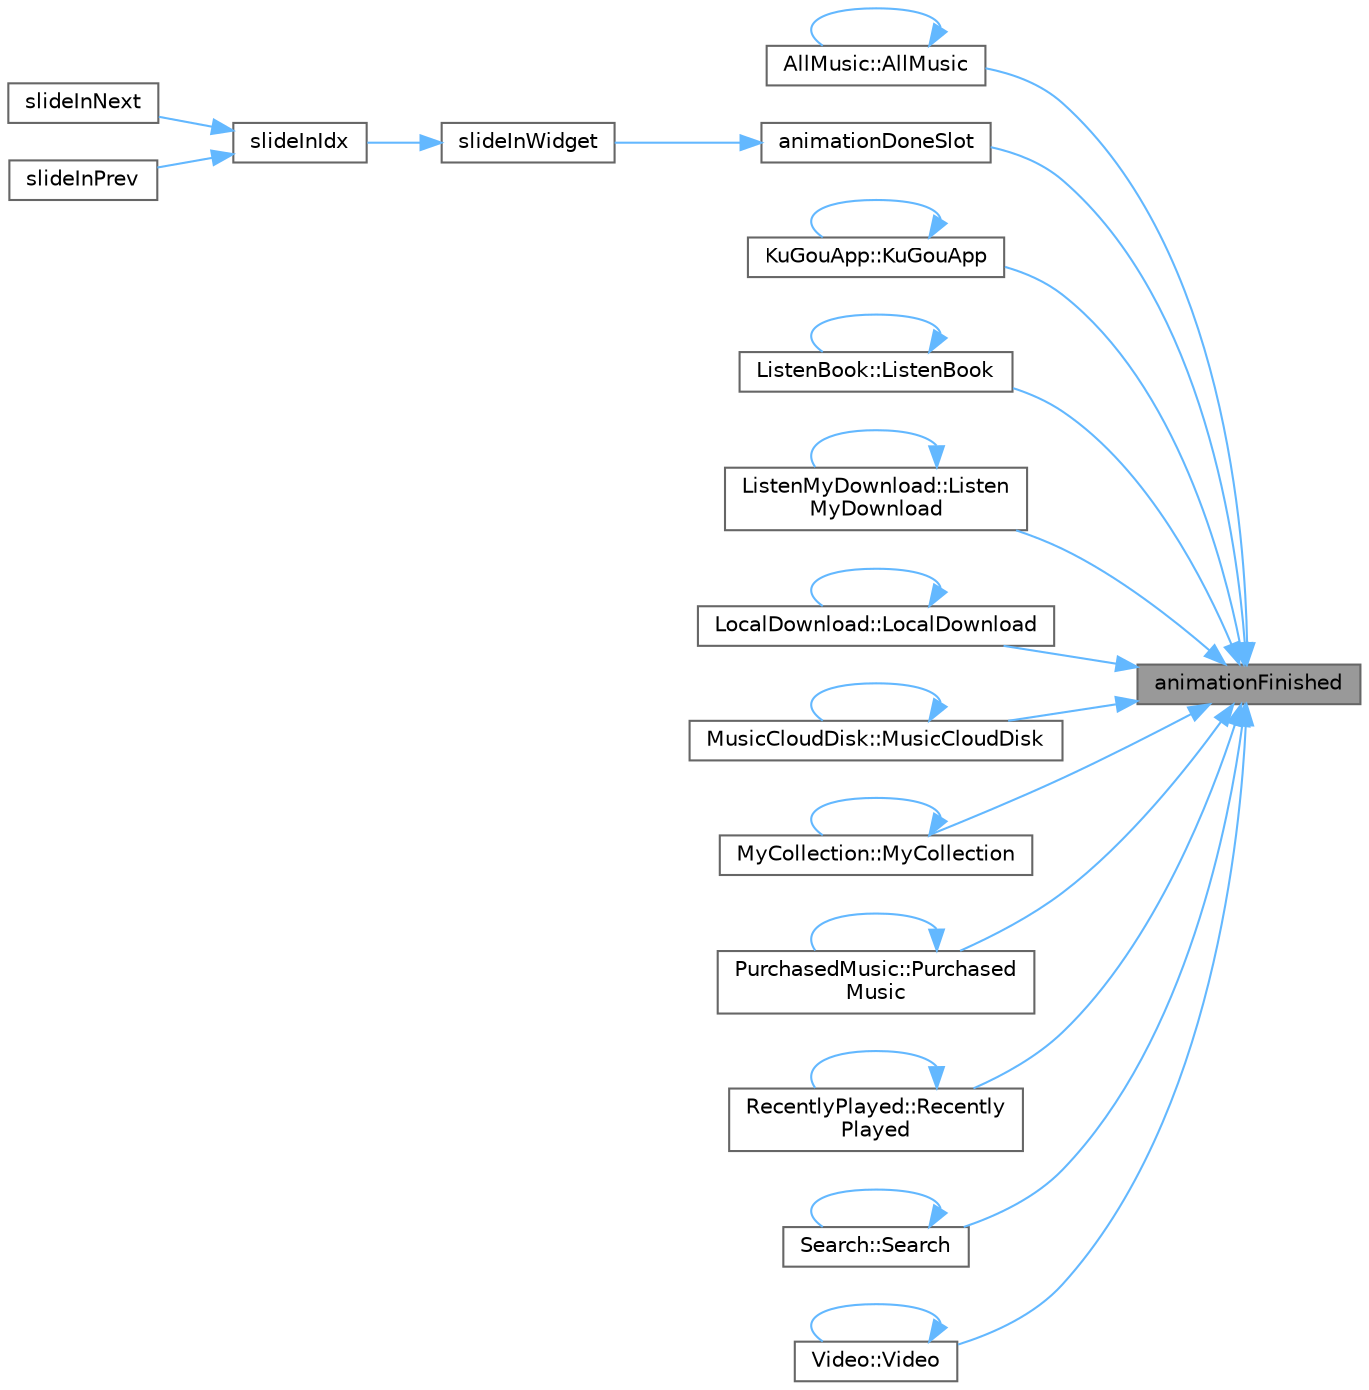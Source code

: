 digraph "animationFinished"
{
 // LATEX_PDF_SIZE
  bgcolor="transparent";
  edge [fontname=Helvetica,fontsize=10,labelfontname=Helvetica,labelfontsize=10];
  node [fontname=Helvetica,fontsize=10,shape=box,height=0.2,width=0.4];
  rankdir="RL";
  Node1 [id="Node000001",label="animationFinished",height=0.2,width=0.4,color="gray40", fillcolor="grey60", style="filled", fontcolor="black",tooltip="动画完成信号"];
  Node1 -> Node2 [id="edge1_Node000001_Node000002",dir="back",color="steelblue1",style="solid",tooltip=" "];
  Node2 [id="Node000002",label="AllMusic::AllMusic",height=0.2,width=0.4,color="grey40", fillcolor="white", style="filled",URL="$class_all_music.html#a64c818ba8964b8bb3b244005b4c57afb",tooltip="构造函数，初始化音乐管理界面"];
  Node2 -> Node2 [id="edge2_Node000002_Node000002",dir="back",color="steelblue1",style="solid",tooltip=" "];
  Node1 -> Node3 [id="edge3_Node000001_Node000003",dir="back",color="steelblue1",style="solid",tooltip=" "];
  Node3 [id="Node000003",label="animationDoneSlot",height=0.2,width=0.4,color="grey40", fillcolor="white", style="filled",URL="$class_sliding_stacked_widget.html#ad26ebe0ef714ed60832c9d3e9d85082c",tooltip="处理动画完成事件"];
  Node3 -> Node4 [id="edge4_Node000003_Node000004",dir="back",color="steelblue1",style="solid",tooltip=" "];
  Node4 [id="Node000004",label="slideInWidget",height=0.2,width=0.4,color="grey40", fillcolor="white", style="filled",URL="$class_sliding_stacked_widget.html#a6d94b241005e412c477aa1b1a0da1b77",tooltip="滑动到指定控件页面"];
  Node4 -> Node5 [id="edge5_Node000004_Node000005",dir="back",color="steelblue1",style="solid",tooltip=" "];
  Node5 [id="Node000005",label="slideInIdx",height=0.2,width=0.4,color="grey40", fillcolor="white", style="filled",URL="$class_sliding_stacked_widget.html#a1fa9b516b8589ea014b4f589b80cc23c",tooltip="滑动到指定索引的页面"];
  Node5 -> Node6 [id="edge6_Node000005_Node000006",dir="back",color="steelblue1",style="solid",tooltip=" "];
  Node6 [id="Node000006",label="slideInNext",height=0.2,width=0.4,color="grey40", fillcolor="white", style="filled",URL="$class_sliding_stacked_widget.html#ae642f667696bbe63a40b1aa8b0bc3bf1",tooltip="滑动到下一页"];
  Node5 -> Node7 [id="edge7_Node000005_Node000007",dir="back",color="steelblue1",style="solid",tooltip=" "];
  Node7 [id="Node000007",label="slideInPrev",height=0.2,width=0.4,color="grey40", fillcolor="white", style="filled",URL="$class_sliding_stacked_widget.html#a9c1474752209751a834548b423f4284a",tooltip="滑动到上一页"];
  Node1 -> Node8 [id="edge8_Node000001_Node000008",dir="back",color="steelblue1",style="solid",tooltip=" "];
  Node8 [id="Node000008",label="KuGouApp::KuGouApp",height=0.2,width=0.4,color="grey40", fillcolor="white", style="filled",URL="$class_ku_gou_app.html#af7467d6f774dc85cb961cd95c055f622",tooltip="构造函数"];
  Node8 -> Node8 [id="edge9_Node000008_Node000008",dir="back",color="steelblue1",style="solid",tooltip=" "];
  Node1 -> Node9 [id="edge10_Node000001_Node000009",dir="back",color="steelblue1",style="solid",tooltip=" "];
  Node9 [id="Node000009",label="ListenBook::ListenBook",height=0.2,width=0.4,color="grey40", fillcolor="white", style="filled",URL="$class_listen_book.html#a54945cd55a7bf9a0461163744f0875ed",tooltip="构造函数，初始化听书主界面"];
  Node9 -> Node9 [id="edge11_Node000009_Node000009",dir="back",color="steelblue1",style="solid",tooltip=" "];
  Node1 -> Node10 [id="edge12_Node000001_Node000010",dir="back",color="steelblue1",style="solid",tooltip=" "];
  Node10 [id="Node000010",label="ListenMyDownload::Listen\lMyDownload",height=0.2,width=0.4,color="grey40", fillcolor="white", style="filled",URL="$class_listen_my_download.html#aa431dd59faceea3de531be41aff7caee",tooltip="构造函数，初始化下载管理界面"];
  Node10 -> Node10 [id="edge13_Node000010_Node000010",dir="back",color="steelblue1",style="solid",tooltip=" "];
  Node1 -> Node11 [id="edge14_Node000001_Node000011",dir="back",color="steelblue1",style="solid",tooltip=" "];
  Node11 [id="Node000011",label="LocalDownload::LocalDownload",height=0.2,width=0.4,color="grey40", fillcolor="white", style="filled",URL="$class_local_download.html#aab413ca86e136b2f69074a5fbb2aa4c1",tooltip="构造函数，初始化本地下载界面"];
  Node11 -> Node11 [id="edge15_Node000011_Node000011",dir="back",color="steelblue1",style="solid",tooltip=" "];
  Node1 -> Node12 [id="edge16_Node000001_Node000012",dir="back",color="steelblue1",style="solid",tooltip=" "];
  Node12 [id="Node000012",label="MusicCloudDisk::MusicCloudDisk",height=0.2,width=0.4,color="grey40", fillcolor="white", style="filled",URL="$class_music_cloud_disk.html#afa69b1618886c136af9ebb6e47d95468",tooltip="构造函数，初始化云端歌曲界面"];
  Node12 -> Node12 [id="edge17_Node000012_Node000012",dir="back",color="steelblue1",style="solid",tooltip=" "];
  Node1 -> Node13 [id="edge18_Node000001_Node000013",dir="back",color="steelblue1",style="solid",tooltip=" "];
  Node13 [id="Node000013",label="MyCollection::MyCollection",height=0.2,width=0.4,color="grey40", fillcolor="white", style="filled",URL="$class_my_collection.html#a512490534a0678d9f30ca0dc7fd134aa",tooltip="构造函数，初始化收藏界面"];
  Node13 -> Node13 [id="edge19_Node000013_Node000013",dir="back",color="steelblue1",style="solid",tooltip=" "];
  Node1 -> Node14 [id="edge20_Node000001_Node000014",dir="back",color="steelblue1",style="solid",tooltip=" "];
  Node14 [id="Node000014",label="PurchasedMusic::Purchased\lMusic",height=0.2,width=0.4,color="grey40", fillcolor="white", style="filled",URL="$class_purchased_music.html#aa7a6832fd17cd0e41d11c4501c0659cf",tooltip="构造函数，初始化付费音乐界面"];
  Node14 -> Node14 [id="edge21_Node000014_Node000014",dir="back",color="steelblue1",style="solid",tooltip=" "];
  Node1 -> Node15 [id="edge22_Node000001_Node000015",dir="back",color="steelblue1",style="solid",tooltip=" "];
  Node15 [id="Node000015",label="RecentlyPlayed::Recently\lPlayed",height=0.2,width=0.4,color="grey40", fillcolor="white", style="filled",URL="$class_recently_played.html#ad3e1fddc8d112a919ec2ff75f1d681e0",tooltip="构造函数，初始化最近播放界面"];
  Node15 -> Node15 [id="edge23_Node000015_Node000015",dir="back",color="steelblue1",style="solid",tooltip=" "];
  Node1 -> Node16 [id="edge24_Node000001_Node000016",dir="back",color="steelblue1",style="solid",tooltip=" "];
  Node16 [id="Node000016",label="Search::Search",height=0.2,width=0.4,color="grey40", fillcolor="white", style="filled",URL="$class_search.html#ac51573714b74893be7f0d569b3b87790",tooltip="构造函数"];
  Node16 -> Node16 [id="edge25_Node000016_Node000016",dir="back",color="steelblue1",style="solid",tooltip=" "];
  Node1 -> Node17 [id="edge26_Node000001_Node000017",dir="back",color="steelblue1",style="solid",tooltip=" "];
  Node17 [id="Node000017",label="Video::Video",height=0.2,width=0.4,color="grey40", fillcolor="white", style="filled",URL="$class_video.html#a5d96128f407e3b6b3725d20c097f8a97",tooltip="构造函数，初始化视频界面"];
  Node17 -> Node17 [id="edge27_Node000017_Node000017",dir="back",color="steelblue1",style="solid",tooltip=" "];
}

